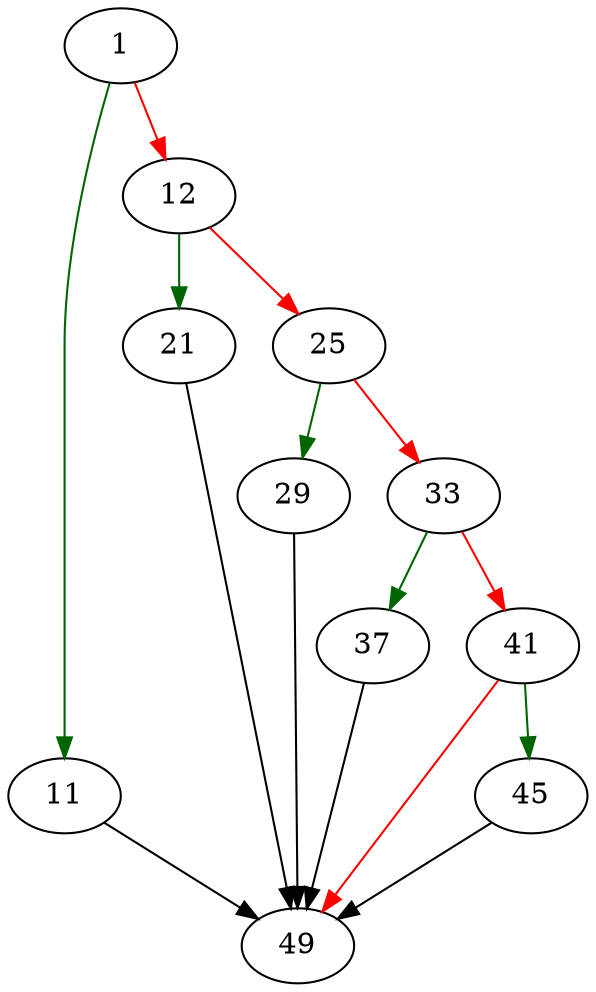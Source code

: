 strict digraph "verifyDbFile" {
	// Node definitions.
	1 [entry=true];
	11;
	12;
	49;
	21;
	25;
	29;
	33;
	37;
	41;
	45;

	// Edge definitions.
	1 -> 11 [
		color=darkgreen
		cond=true
	];
	1 -> 12 [
		color=red
		cond=false
	];
	11 -> 49;
	12 -> 21 [
		color=darkgreen
		cond=true
	];
	12 -> 25 [
		color=red
		cond=false
	];
	21 -> 49;
	25 -> 29 [
		color=darkgreen
		cond=true
	];
	25 -> 33 [
		color=red
		cond=false
	];
	29 -> 49;
	33 -> 37 [
		color=darkgreen
		cond=true
	];
	33 -> 41 [
		color=red
		cond=false
	];
	37 -> 49;
	41 -> 49 [
		color=red
		cond=false
	];
	41 -> 45 [
		color=darkgreen
		cond=true
	];
	45 -> 49;
}